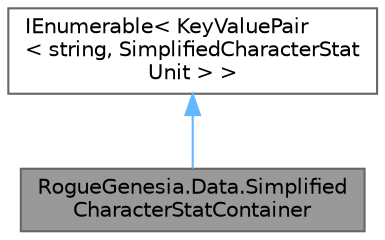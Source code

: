 digraph "RogueGenesia.Data.SimplifiedCharacterStatContainer"
{
 // LATEX_PDF_SIZE
  bgcolor="transparent";
  edge [fontname=Helvetica,fontsize=10,labelfontname=Helvetica,labelfontsize=10];
  node [fontname=Helvetica,fontsize=10,shape=box,height=0.2,width=0.4];
  Node1 [label="RogueGenesia.Data.Simplified\lCharacterStatContainer",height=0.2,width=0.4,color="gray40", fillcolor="grey60", style="filled", fontcolor="black",tooltip=" "];
  Node2 -> Node1 [dir="back",color="steelblue1",style="solid"];
  Node2 [label="IEnumerable\< KeyValuePair\l\< string, SimplifiedCharacterStat\lUnit \> \>",height=0.2,width=0.4,color="gray40", fillcolor="white", style="filled",tooltip=" "];
}
